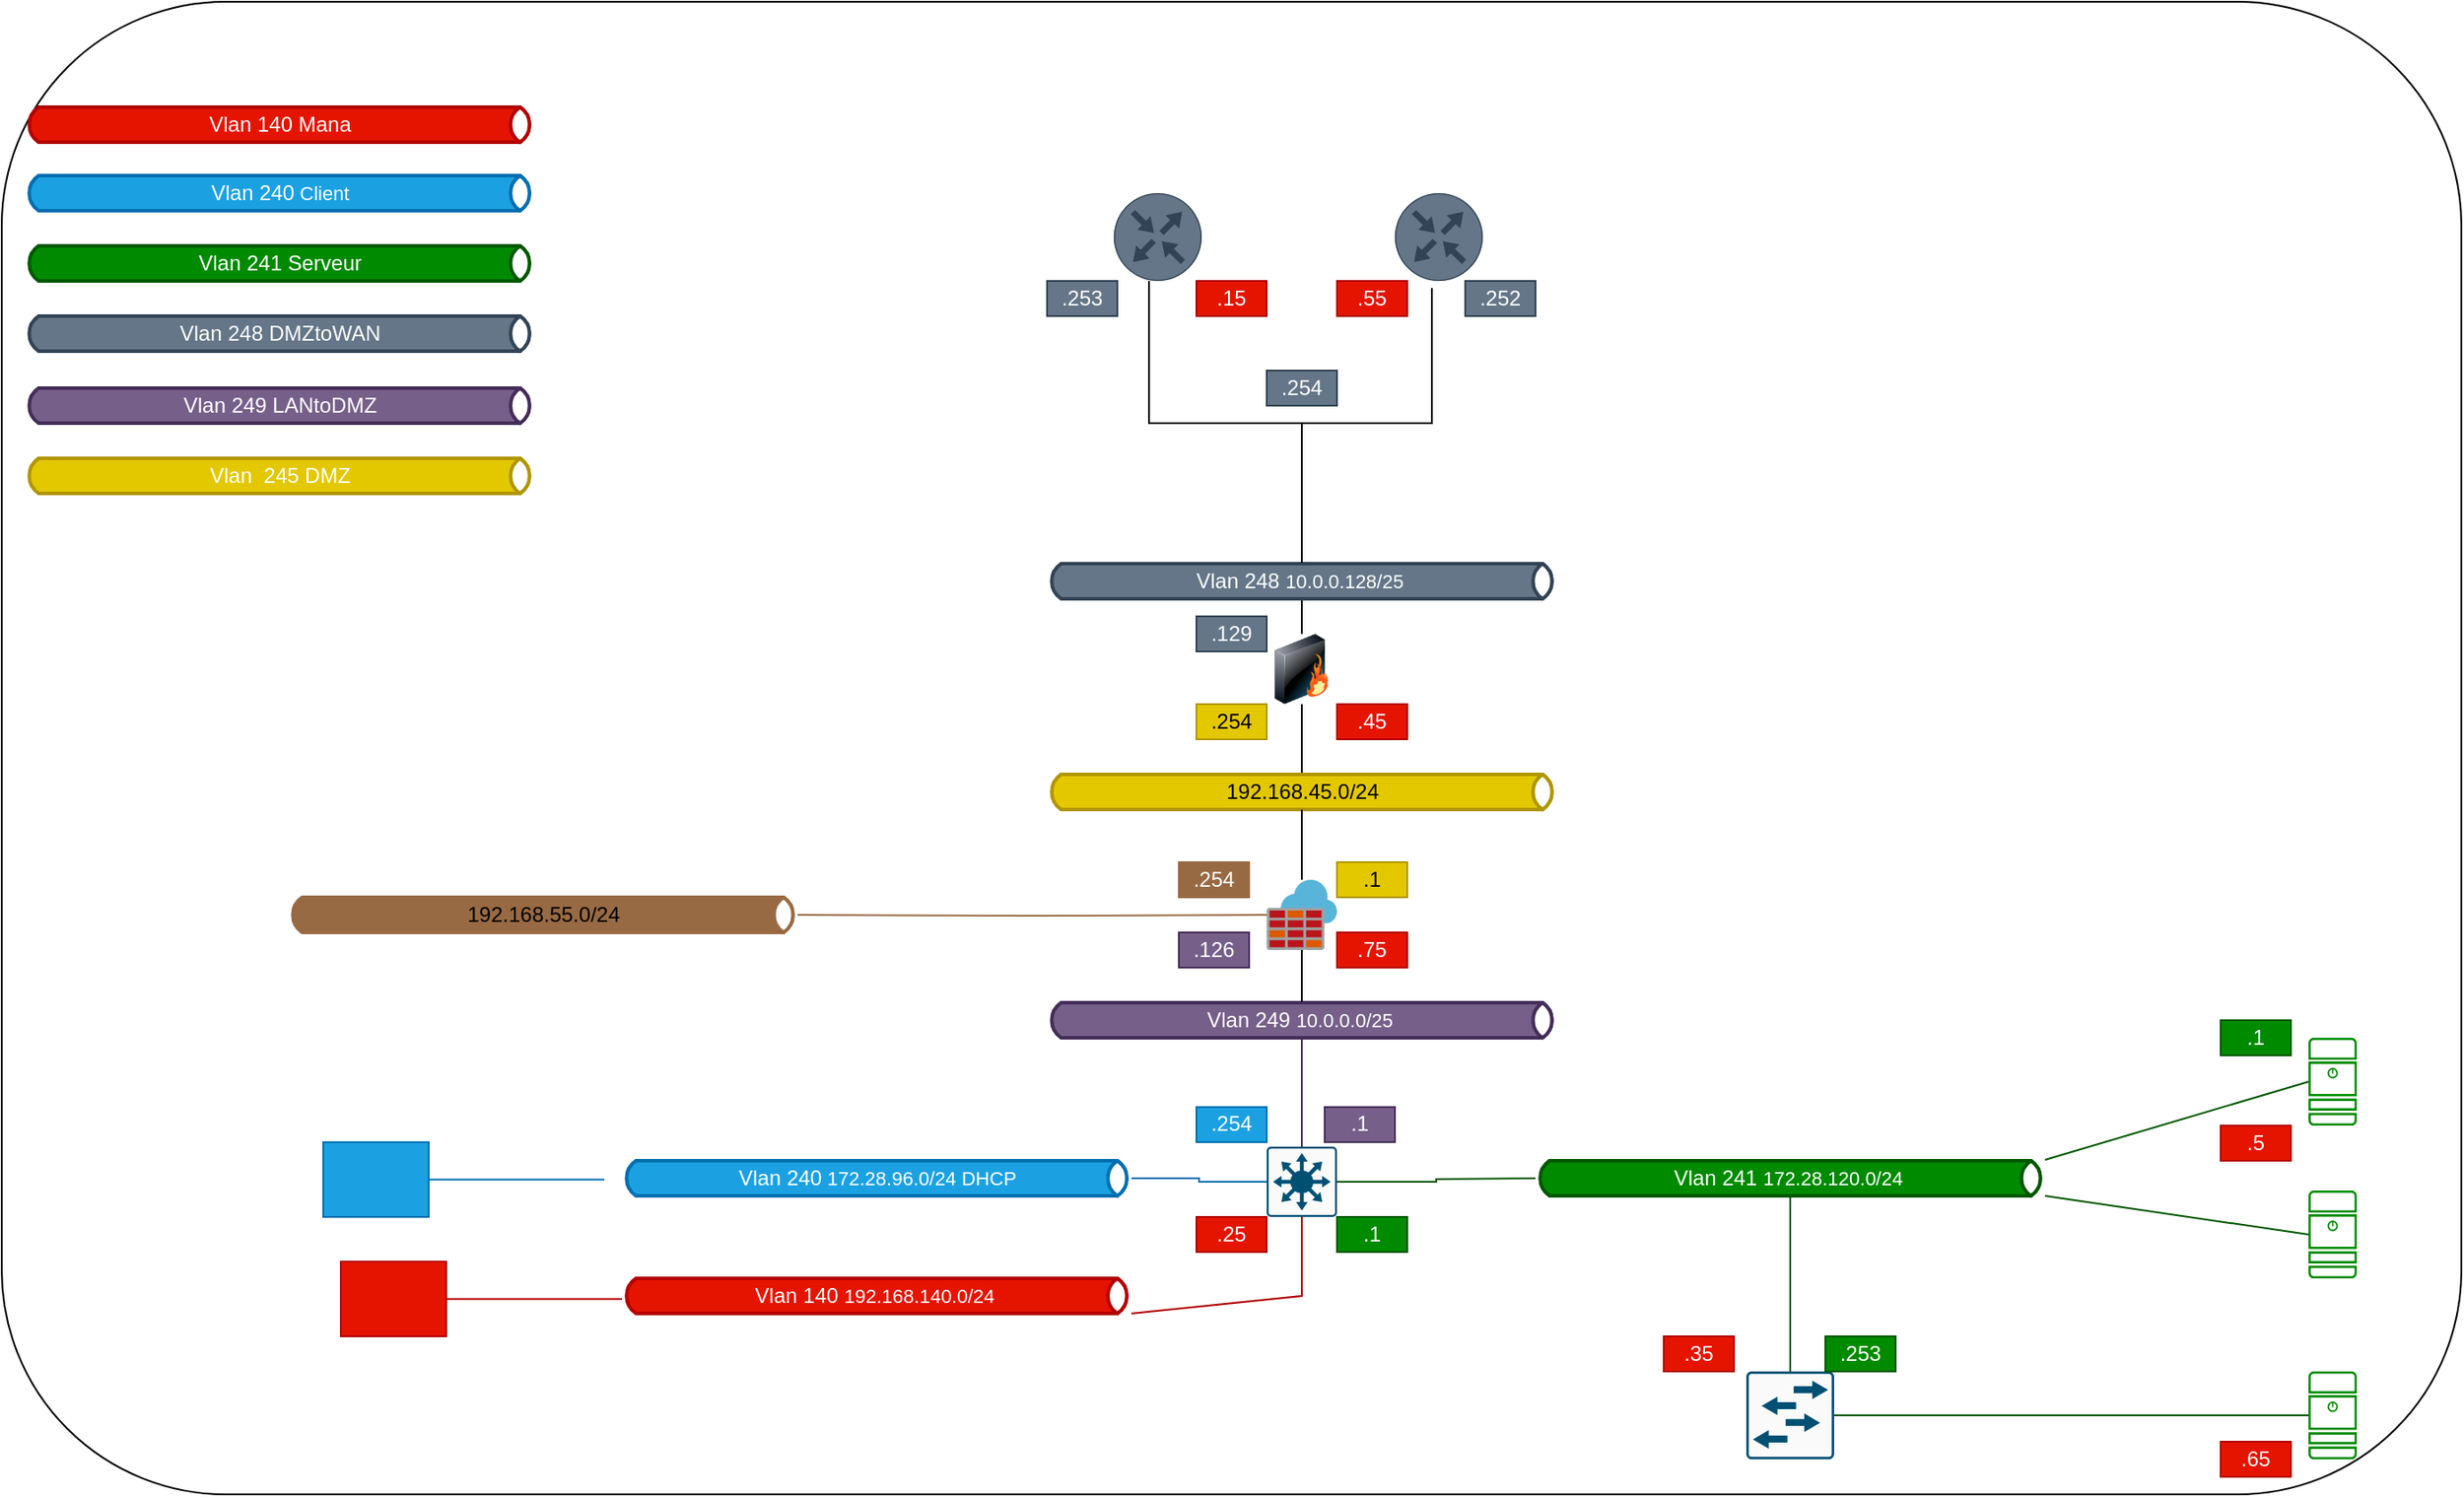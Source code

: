 <mxfile version="28.2.5">
  <diagram name="Page-1" id="fflIQQpTYrM3X1x5JRc0">
    <mxGraphModel dx="2199" dy="1337" grid="1" gridSize="10" guides="1" tooltips="1" connect="1" arrows="1" fold="1" page="1" pageScale="1" pageWidth="413" pageHeight="583" math="0" shadow="0">
      <root>
        <mxCell id="0" />
        <mxCell id="1" parent="0" />
        <mxCell id="ml21YmN0sPayiZwg91VS-5" value="" style="rounded=1;whiteSpace=wrap;html=1;movable=0;resizable=0;rotatable=0;deletable=0;editable=0;locked=1;connectable=0;" parent="1" vertex="1">
          <mxGeometry x="-533" y="-400" width="1400" height="850" as="geometry" />
        </mxCell>
        <mxCell id="pyu1rjhyokUZVvccA6zp-16" style="edgeStyle=orthogonalEdgeStyle;rounded=0;orthogonalLoop=1;jettySize=auto;html=1;fillColor=#76608a;strokeColor=#432D57;endArrow=none;endFill=0;" parent="1" source="pyu1rjhyokUZVvccA6zp-1" target="pyu1rjhyokUZVvccA6zp-15" edge="1">
          <mxGeometry relative="1" as="geometry" />
        </mxCell>
        <mxCell id="pyu1rjhyokUZVvccA6zp-1" value="" style="sketch=0;points=[[0.015,0.015,0],[0.985,0.015,0],[0.985,0.985,0],[0.015,0.985,0],[0.25,0,0],[0.5,0,0],[0.75,0,0],[1,0.25,0],[1,0.5,0],[1,0.75,0],[0.75,1,0],[0.5,1,0],[0.25,1,0],[0,0.75,0],[0,0.5,0],[0,0.25,0]];verticalLabelPosition=bottom;html=1;verticalAlign=top;aspect=fixed;align=center;pointerEvents=1;shape=mxgraph.cisco19.rect;prIcon=l3_switch;fillColor=#FAFAFA;strokeColor=#005073;movable=1;resizable=1;rotatable=1;deletable=1;editable=1;locked=0;connectable=1;" parent="1" vertex="1">
          <mxGeometry x="187" y="252" width="40" height="40" as="geometry" />
        </mxCell>
        <mxCell id="pyu1rjhyokUZVvccA6zp-2" value="&lt;div data-contents=&quot;true&quot; align=&quot;center&quot;&gt;&lt;div class=&quot;&quot; data-block=&quot;true&quot; data-editor=&quot;eshlh&quot; data-offset-key=&quot;1rqa5-0-0&quot;&gt;&lt;blockquote data-offset-key=&quot;1rqa5-0-0&quot; class=&quot;public-DraftStyleDefault-block public-DraftStyleDefault-ltr&quot;&gt;&lt;span data-offset-key=&quot;1rqa5-0-0&quot;&gt;&lt;/span&gt;Vlan 240&lt;font style=&quot;font-size: 11px;&quot;&gt;&lt;span data-offset-key=&quot;1pts3-0-0&quot;&gt;&lt;span data-text=&quot;true&quot;&gt;&amp;nbsp;172.28.96.0/24 DHCP&lt;/span&gt;&lt;/span&gt;&lt;/font&gt;&lt;/blockquote&gt;&lt;/div&gt;&lt;/div&gt;" style="html=1;outlineConnect=0;fillColor=#1ba1e2;strokeColor=#006EAF;gradientDirection=north;strokeWidth=2;shape=mxgraph.networks.bus;gradientColor=none;gradientDirection=north;fontColor=#ffffff;perimeter=backbonePerimeter;backboneSize=20;" parent="1" vertex="1">
          <mxGeometry x="-180" y="260" width="290" height="20" as="geometry" />
        </mxCell>
        <mxCell id="pyu1rjhyokUZVvccA6zp-23" style="edgeStyle=orthogonalEdgeStyle;rounded=0;orthogonalLoop=1;jettySize=auto;html=1;fillColor=#1ba1e2;strokeColor=#006EAF;endArrow=none;endFill=0;" parent="1" source="pyu1rjhyokUZVvccA6zp-3" edge="1">
          <mxGeometry relative="1" as="geometry">
            <mxPoint x="-190" y="270.71" as="targetPoint" />
          </mxGeometry>
        </mxCell>
        <mxCell id="pyu1rjhyokUZVvccA6zp-3" value="" style="shape=mxgraph.networks2.icon;aspect=fixed;fillColor=#1ba1e2;strokeColor=#006EAF;network2IconShadow=1;network2bgFillColor=none;labelPosition=center;verticalLabelPosition=bottom;align=center;verticalAlign=top;network2Icon=mxgraph.networks2.pc;network2IconYOffset=-0.059;network2IconW=1.0;network2IconH=0.71;movable=1;resizable=1;rotatable=1;deletable=1;editable=1;locked=0;connectable=1;fontColor=#ffffff;" parent="1" vertex="1">
          <mxGeometry x="-350" y="249.42" width="60" height="42.58" as="geometry" />
        </mxCell>
        <mxCell id="pyu1rjhyokUZVvccA6zp-8" value="&lt;div data-contents=&quot;true&quot; align=&quot;center&quot;&gt;&lt;div class=&quot;&quot; data-block=&quot;true&quot; data-editor=&quot;eshlh&quot; data-offset-key=&quot;1rqa5-0-0&quot;&gt;&lt;blockquote data-offset-key=&quot;1rqa5-0-0&quot; class=&quot;public-DraftStyleDefault-block public-DraftStyleDefault-ltr&quot;&gt;&lt;span data-offset-key=&quot;1rqa5-0-0&quot;&gt;&lt;/span&gt;Vlan 241&amp;nbsp;&lt;font style=&quot;font-size: 11px;&quot;&gt;&lt;span data-offset-key=&quot;1pts3-0-0&quot;&gt;&lt;span data-text=&quot;true&quot;&gt;172.28.120.0/24&amp;nbsp;&lt;/span&gt;&lt;/span&gt;&lt;/font&gt;&lt;/blockquote&gt;&lt;/div&gt;&lt;/div&gt;" style="html=1;outlineConnect=0;fillColor=#008a00;strokeColor=#005700;gradientDirection=north;strokeWidth=2;shape=mxgraph.networks.bus;gradientDirection=north;fontColor=#ffffff;perimeter=backbonePerimeter;backboneSize=20;" parent="1" vertex="1">
          <mxGeometry x="340" y="260" width="290" height="20" as="geometry" />
        </mxCell>
        <mxCell id="pyu1rjhyokUZVvccA6zp-9" value="&lt;div data-contents=&quot;true&quot; align=&quot;center&quot;&gt;&lt;div class=&quot;&quot; data-block=&quot;true&quot; data-editor=&quot;eshlh&quot; data-offset-key=&quot;1rqa5-0-0&quot;&gt;&lt;blockquote data-offset-key=&quot;1rqa5-0-0&quot; class=&quot;public-DraftStyleDefault-block public-DraftStyleDefault-ltr&quot;&gt;&lt;span data-offset-key=&quot;1rqa5-0-0&quot;&gt;&lt;/span&gt;Vlan 140&amp;nbsp;&lt;font style=&quot;font-size: 11px;&quot;&gt;&lt;span data-offset-key=&quot;1pts3-0-0&quot;&gt;&lt;span data-text=&quot;true&quot;&gt;192.168.140.0/24&amp;nbsp;&lt;/span&gt;&lt;/span&gt;&lt;/font&gt;&lt;/blockquote&gt;&lt;/div&gt;&lt;/div&gt;" style="html=1;outlineConnect=0;fillColor=#e51400;strokeColor=#B20000;gradientDirection=north;strokeWidth=2;shape=mxgraph.networks.bus;gradientDirection=north;fontColor=#ffffff;perimeter=backbonePerimeter;backboneSize=20;" parent="1" vertex="1">
          <mxGeometry x="-180" y="327" width="290" height="20" as="geometry" />
        </mxCell>
        <mxCell id="pyu1rjhyokUZVvccA6zp-10" style="edgeStyle=orthogonalEdgeStyle;rounded=0;orthogonalLoop=1;jettySize=auto;html=1;entryX=0.5;entryY=1;entryDx=0;entryDy=0;entryPerimeter=0;fillColor=#e51400;strokeColor=#B20000;endArrow=none;endFill=0;" parent="1" source="pyu1rjhyokUZVvccA6zp-9" target="pyu1rjhyokUZVvccA6zp-1" edge="1">
          <mxGeometry relative="1" as="geometry" />
        </mxCell>
        <mxCell id="pyu1rjhyokUZVvccA6zp-13" style="edgeStyle=orthogonalEdgeStyle;rounded=0;orthogonalLoop=1;jettySize=auto;html=1;entryX=1;entryY=0.5;entryDx=0;entryDy=0;entryPerimeter=0;fillColor=#008a00;strokeColor=#005700;endArrow=none;endFill=0;" parent="1" target="pyu1rjhyokUZVvccA6zp-1" edge="1">
          <mxGeometry relative="1" as="geometry">
            <mxPoint x="340" y="270" as="sourcePoint" />
          </mxGeometry>
        </mxCell>
        <mxCell id="pyu1rjhyokUZVvccA6zp-14" style="edgeStyle=orthogonalEdgeStyle;rounded=0;orthogonalLoop=1;jettySize=auto;html=1;entryX=0;entryY=0.5;entryDx=0;entryDy=0;entryPerimeter=0;fillColor=#1ba1e2;strokeColor=#006EAF;endArrow=none;endFill=0;exitX=1;exitY=0.5;exitDx=0;exitDy=0;exitPerimeter=0;" parent="1" source="pyu1rjhyokUZVvccA6zp-2" target="pyu1rjhyokUZVvccA6zp-1" edge="1">
          <mxGeometry relative="1" as="geometry" />
        </mxCell>
        <mxCell id="pyu1rjhyokUZVvccA6zp-15" value="&lt;div data-contents=&quot;true&quot; align=&quot;center&quot;&gt;&lt;div class=&quot;&quot; data-block=&quot;true&quot; data-editor=&quot;eshlh&quot; data-offset-key=&quot;1rqa5-0-0&quot;&gt;&lt;blockquote data-offset-key=&quot;1rqa5-0-0&quot; class=&quot;public-DraftStyleDefault-block public-DraftStyleDefault-ltr&quot;&gt;&lt;span data-offset-key=&quot;1rqa5-0-0&quot;&gt;&lt;/span&gt;Vlan 249&amp;nbsp;&lt;font style=&quot;font-size: 11px;&quot;&gt;&lt;span data-offset-key=&quot;1pts3-0-0&quot;&gt;&lt;span data-text=&quot;true&quot;&gt;10.0.0.0/25&amp;nbsp;&lt;/span&gt;&lt;/span&gt;&lt;/font&gt;&lt;/blockquote&gt;&lt;/div&gt;&lt;/div&gt;" style="html=1;outlineConnect=0;fillColor=#76608a;strokeColor=#432D57;gradientDirection=north;strokeWidth=2;shape=mxgraph.networks.bus;gradientDirection=north;fontColor=#ffffff;perimeter=backbonePerimeter;backboneSize=20;" parent="1" vertex="1">
          <mxGeometry x="62" y="170" width="290" height="20" as="geometry" />
        </mxCell>
        <mxCell id="pyu1rjhyokUZVvccA6zp-22" style="edgeStyle=orthogonalEdgeStyle;rounded=0;orthogonalLoop=1;jettySize=auto;html=1;endArrow=none;endFill=0;" parent="1" source="pyu1rjhyokUZVvccA6zp-17" target="pyu1rjhyokUZVvccA6zp-20" edge="1">
          <mxGeometry relative="1" as="geometry" />
        </mxCell>
        <mxCell id="pyu1rjhyokUZVvccA6zp-17" value="" style="image;html=1;image=img/lib/clip_art/networking/Firewall_128x128.png;movable=1;resizable=1;rotatable=1;deletable=1;editable=1;locked=0;connectable=1;" parent="1" vertex="1">
          <mxGeometry x="177" y="-40" width="60" height="40" as="geometry" />
        </mxCell>
        <mxCell id="YpFHt7UzIiXQDVgsjooq-3" style="edgeStyle=orthogonalEdgeStyle;rounded=0;orthogonalLoop=1;jettySize=auto;html=1;endArrow=none;endFill=0;" parent="1" source="pyu1rjhyokUZVvccA6zp-19" target="pyu1rjhyokUZVvccA6zp-17" edge="1">
          <mxGeometry relative="1" as="geometry" />
        </mxCell>
        <mxCell id="pyu1rjhyokUZVvccA6zp-19" value="192.168.45.0/24" style="html=1;outlineConnect=0;fillColor=#e3c800;strokeColor=#B09500;gradientDirection=north;strokeWidth=2;shape=mxgraph.networks.bus;gradientDirection=north;fontColor=#000000;perimeter=backbonePerimeter;backboneSize=20;" parent="1" vertex="1">
          <mxGeometry x="62" y="40" width="290" height="20" as="geometry" />
        </mxCell>
        <mxCell id="pyu1rjhyokUZVvccA6zp-26" style="edgeStyle=orthogonalEdgeStyle;rounded=0;orthogonalLoop=1;jettySize=auto;html=1;endArrow=none;endFill=0;" parent="1" source="pyu1rjhyokUZVvccA6zp-20" target="pyu1rjhyokUZVvccA6zp-24" edge="1">
          <mxGeometry relative="1" as="geometry">
            <Array as="points">
              <mxPoint x="207" y="-160" />
              <mxPoint x="120" y="-160" />
            </Array>
          </mxGeometry>
        </mxCell>
        <mxCell id="pyu1rjhyokUZVvccA6zp-20" value="&lt;div data-contents=&quot;true&quot; align=&quot;center&quot;&gt;&lt;div class=&quot;&quot; data-block=&quot;true&quot; data-editor=&quot;eshlh&quot; data-offset-key=&quot;1rqa5-0-0&quot;&gt;&lt;blockquote data-offset-key=&quot;1rqa5-0-0&quot; class=&quot;public-DraftStyleDefault-block public-DraftStyleDefault-ltr&quot;&gt;&lt;span data-offset-key=&quot;1rqa5-0-0&quot;&gt;&lt;/span&gt;Vlan 248&amp;nbsp;&lt;font style=&quot;font-size: 11px;&quot;&gt;&lt;span data-offset-key=&quot;1pts3-0-0&quot;&gt;&lt;span data-text=&quot;true&quot;&gt;10.0.0.128/25&amp;nbsp;&lt;/span&gt;&lt;/span&gt;&lt;/font&gt;&lt;/blockquote&gt;&lt;/div&gt;&lt;/div&gt;" style="html=1;outlineConnect=0;fillColor=#647687;strokeColor=#314354;gradientDirection=north;strokeWidth=2;shape=mxgraph.networks.bus;gradientDirection=north;fontColor=#ffffff;perimeter=backbonePerimeter;backboneSize=20;" parent="1" vertex="1">
          <mxGeometry x="62" y="-80" width="290" height="20" as="geometry" />
        </mxCell>
        <mxCell id="pyu1rjhyokUZVvccA6zp-24" value="" style="sketch=0;points=[[0.5,0,0],[1,0.5,0],[0.5,1,0],[0,0.5,0],[0.145,0.145,0],[0.856,0.145,0],[0.855,0.856,0],[0.145,0.855,0]];verticalLabelPosition=bottom;html=1;verticalAlign=top;aspect=fixed;align=center;pointerEvents=1;shape=mxgraph.cisco19.rect;prIcon=router;fillColor=#647687;strokeColor=#314354;fontColor=#ffffff;movable=1;resizable=1;rotatable=1;deletable=1;editable=1;locked=0;connectable=1;" parent="1" vertex="1">
          <mxGeometry x="100" y="-291" width="50" height="50" as="geometry" />
        </mxCell>
        <mxCell id="pyu1rjhyokUZVvccA6zp-27" style="edgeStyle=orthogonalEdgeStyle;rounded=0;orthogonalLoop=1;jettySize=auto;html=1;entryX=0.88;entryY=1.08;entryDx=0;entryDy=0;entryPerimeter=0;startArrow=none;startFill=0;endArrow=none;endFill=0;" parent="1" source="pyu1rjhyokUZVvccA6zp-20" edge="1">
          <mxGeometry relative="1" as="geometry">
            <mxPoint x="281" y="-237" as="targetPoint" />
            <Array as="points">
              <mxPoint x="207" y="-160" />
              <mxPoint x="281" y="-160" />
            </Array>
          </mxGeometry>
        </mxCell>
        <mxCell id="pyu1rjhyokUZVvccA6zp-28" value="" style="sketch=0;points=[[0.5,0,0],[1,0.5,0],[0.5,1,0],[0,0.5,0],[0.145,0.145,0],[0.856,0.145,0],[0.855,0.856,0],[0.145,0.855,0]];verticalLabelPosition=bottom;html=1;verticalAlign=top;aspect=fixed;align=center;pointerEvents=1;shape=mxgraph.cisco19.rect;prIcon=router;fillColor=#647687;strokeColor=#314354;fontColor=#ffffff;movable=1;resizable=1;rotatable=1;deletable=1;editable=1;locked=0;connectable=1;" parent="1" vertex="1">
          <mxGeometry x="260" y="-291" width="50" height="50" as="geometry" />
        </mxCell>
        <mxCell id="pyu1rjhyokUZVvccA6zp-30" value=".1" style="rounded=0;whiteSpace=wrap;html=1;fillColor=#76608a;fontColor=#ffffff;strokeColor=#432D57;" parent="1" vertex="1">
          <mxGeometry x="220" y="229.42" width="40" height="20" as="geometry" />
        </mxCell>
        <mxCell id="pyu1rjhyokUZVvccA6zp-31" value=".126" style="rounded=0;whiteSpace=wrap;html=1;fillColor=#76608a;fontColor=#ffffff;strokeColor=#432D57;" parent="1" vertex="1">
          <mxGeometry x="137" y="130" width="40" height="20" as="geometry" />
        </mxCell>
        <mxCell id="pyu1rjhyokUZVvccA6zp-32" value="&lt;div&gt;.254&lt;/div&gt;" style="rounded=0;whiteSpace=wrap;html=1;fillColor=#647687;fontColor=#ffffff;strokeColor=#314354;" parent="1" vertex="1">
          <mxGeometry x="187" y="-190" width="40" height="20" as="geometry" />
        </mxCell>
        <mxCell id="pyu1rjhyokUZVvccA6zp-33" value=".253" style="rounded=0;whiteSpace=wrap;html=1;fillColor=#647687;fontColor=#ffffff;strokeColor=#314354;" parent="1" vertex="1">
          <mxGeometry x="62" y="-241" width="40" height="20" as="geometry" />
        </mxCell>
        <mxCell id="pyu1rjhyokUZVvccA6zp-34" value=".252" style="rounded=0;whiteSpace=wrap;html=1;fillColor=#647687;fontColor=#ffffff;strokeColor=#314354;" parent="1" vertex="1">
          <mxGeometry x="300" y="-241" width="40" height="20" as="geometry" />
        </mxCell>
        <mxCell id="pyu1rjhyokUZVvccA6zp-35" value=".129" style="rounded=0;whiteSpace=wrap;html=1;fillColor=#647687;fontColor=#ffffff;strokeColor=#314354;" parent="1" vertex="1">
          <mxGeometry x="147" y="-50" width="40" height="20" as="geometry" />
        </mxCell>
        <mxCell id="pyu1rjhyokUZVvccA6zp-36" value=".254" style="rounded=0;whiteSpace=wrap;html=1;fillColor=#e3c800;fontColor=#000000;strokeColor=#B09500;" parent="1" vertex="1">
          <mxGeometry x="147" width="40" height="20" as="geometry" />
        </mxCell>
        <mxCell id="pyu1rjhyokUZVvccA6zp-37" value=".254" style="rounded=0;whiteSpace=wrap;html=1;fillColor=#1ba1e2;fontColor=#ffffff;strokeColor=#006EAF;" parent="1" vertex="1">
          <mxGeometry x="147" y="229.42" width="40" height="20" as="geometry" />
        </mxCell>
        <mxCell id="pyu1rjhyokUZVvccA6zp-38" value=".1" style="rounded=0;whiteSpace=wrap;html=1;fillColor=#008a00;fontColor=#ffffff;strokeColor=#005700;" parent="1" vertex="1">
          <mxGeometry x="227" y="292" width="40" height="20" as="geometry" />
        </mxCell>
        <mxCell id="pyu1rjhyokUZVvccA6zp-39" value=".25" style="rounded=0;whiteSpace=wrap;html=1;fillColor=#e51400;fontColor=#ffffff;strokeColor=#B20000;" parent="1" vertex="1">
          <mxGeometry x="147" y="292" width="40" height="20" as="geometry" />
        </mxCell>
        <mxCell id="pyu1rjhyokUZVvccA6zp-40" value="" style="sketch=0;points=[[0.015,0.015,0],[0.985,0.015,0],[0.985,0.985,0],[0.015,0.985,0],[0.25,0,0],[0.5,0,0],[0.75,0,0],[1,0.25,0],[1,0.5,0],[1,0.75,0],[0.75,1,0],[0.5,1,0],[0.25,1,0],[0,0.75,0],[0,0.5,0],[0,0.25,0]];verticalLabelPosition=bottom;html=1;verticalAlign=top;aspect=fixed;align=center;pointerEvents=1;shape=mxgraph.cisco19.server;fillColor=#008a00;strokeColor=#005700;strokeWidth=9;fontColor=#ffffff;movable=1;resizable=1;rotatable=1;deletable=1;editable=1;locked=0;connectable=1;" parent="1" vertex="1">
          <mxGeometry x="780" y="190" width="27.5" height="50" as="geometry" />
        </mxCell>
        <mxCell id="pyu1rjhyokUZVvccA6zp-41" value="" style="sketch=0;points=[[0.015,0.015,0],[0.985,0.015,0],[0.985,0.985,0],[0.015,0.985,0],[0.25,0,0],[0.5,0,0],[0.75,0,0],[1,0.25,0],[1,0.5,0],[1,0.75,0],[0.75,1,0],[0.5,1,0],[0.25,1,0],[0,0.75,0],[0,0.5,0],[0,0.25,0]];verticalLabelPosition=bottom;html=1;verticalAlign=top;aspect=fixed;align=center;pointerEvents=1;shape=mxgraph.cisco19.server;fillColor=#008a00;strokeColor=#005700;strokeWidth=9;fontColor=#ffffff;movable=1;resizable=1;rotatable=1;deletable=1;editable=1;locked=0;connectable=1;" parent="1" vertex="1">
          <mxGeometry x="780" y="277" width="27.5" height="50" as="geometry" />
        </mxCell>
        <mxCell id="pyu1rjhyokUZVvccA6zp-45" value="" style="endArrow=none;html=1;rounded=0;exitX=0;exitY=0.5;exitDx=0;exitDy=0;exitPerimeter=0;fillColor=#008a00;strokeColor=#005700;endFill=0;" parent="1" source="pyu1rjhyokUZVvccA6zp-40" target="pyu1rjhyokUZVvccA6zp-8" edge="1">
          <mxGeometry width="50" height="50" relative="1" as="geometry">
            <mxPoint x="370" y="270" as="sourcePoint" />
            <mxPoint x="420" y="220" as="targetPoint" />
          </mxGeometry>
        </mxCell>
        <mxCell id="pyu1rjhyokUZVvccA6zp-46" value="" style="endArrow=none;html=1;rounded=0;exitX=0;exitY=0.5;exitDx=0;exitDy=0;exitPerimeter=0;fillColor=#008a00;strokeColor=#005700;endFill=0;" parent="1" source="pyu1rjhyokUZVvccA6zp-41" target="pyu1rjhyokUZVvccA6zp-8" edge="1">
          <mxGeometry width="50" height="50" relative="1" as="geometry">
            <mxPoint x="830" y="320" as="sourcePoint" />
            <mxPoint x="680" y="365" as="targetPoint" />
          </mxGeometry>
        </mxCell>
        <mxCell id="pyu1rjhyokUZVvccA6zp-49" style="edgeStyle=orthogonalEdgeStyle;rounded=0;orthogonalLoop=1;jettySize=auto;html=1;fillColor=#008a00;strokeColor=#005700;endArrow=none;endFill=0;" parent="1" source="pyu1rjhyokUZVvccA6zp-47" target="pyu1rjhyokUZVvccA6zp-8" edge="1">
          <mxGeometry relative="1" as="geometry" />
        </mxCell>
        <mxCell id="pyu1rjhyokUZVvccA6zp-47" value="" style="sketch=0;points=[[0.015,0.015,0],[0.985,0.015,0],[0.985,0.985,0],[0.015,0.985,0],[0.25,0,0],[0.5,0,0],[0.75,0,0],[1,0.25,0],[1,0.5,0],[1,0.75,0],[0.75,1,0],[0.5,1,0],[0.25,1,0],[0,0.75,0],[0,0.5,0],[0,0.25,0]];verticalLabelPosition=bottom;html=1;verticalAlign=top;aspect=fixed;align=center;pointerEvents=1;shape=mxgraph.cisco19.rect;prIcon=l2_switch;fillColor=#FAFAFA;strokeColor=#005073;movable=1;resizable=1;rotatable=1;deletable=1;editable=1;locked=0;connectable=1;" parent="1" vertex="1">
          <mxGeometry x="460" y="380" width="50" height="50" as="geometry" />
        </mxCell>
        <mxCell id="pyu1rjhyokUZVvccA6zp-51" value="" style="sketch=0;points=[[0.015,0.015,0],[0.985,0.015,0],[0.985,0.985,0],[0.015,0.985,0],[0.25,0,0],[0.5,0,0],[0.75,0,0],[1,0.25,0],[1,0.5,0],[1,0.75,0],[0.75,1,0],[0.5,1,0],[0.25,1,0],[0,0.75,0],[0,0.5,0],[0,0.25,0]];verticalLabelPosition=bottom;html=1;verticalAlign=top;aspect=fixed;align=center;pointerEvents=1;shape=mxgraph.cisco19.server;fillColor=#008a00;strokeColor=#005700;strokeWidth=9;fontColor=#ffffff;movable=1;resizable=1;rotatable=1;deletable=1;editable=1;locked=0;connectable=1;" parent="1" vertex="1">
          <mxGeometry x="780" y="380" width="27.5" height="50" as="geometry" />
        </mxCell>
        <mxCell id="pyu1rjhyokUZVvccA6zp-56" style="edgeStyle=orthogonalEdgeStyle;rounded=0;orthogonalLoop=1;jettySize=auto;html=1;entryX=1;entryY=0.5;entryDx=0;entryDy=0;entryPerimeter=0;fillColor=#008a00;strokeColor=#005700;endArrow=none;endFill=0;" parent="1" source="pyu1rjhyokUZVvccA6zp-51" target="pyu1rjhyokUZVvccA6zp-47" edge="1">
          <mxGeometry relative="1" as="geometry" />
        </mxCell>
        <mxCell id="pyu1rjhyokUZVvccA6zp-57" value=".253" style="rounded=0;whiteSpace=wrap;html=1;fillColor=#008a00;fontColor=#ffffff;strokeColor=#005700;" parent="1" vertex="1">
          <mxGeometry x="505" y="360" width="40" height="20" as="geometry" />
        </mxCell>
        <mxCell id="pyu1rjhyokUZVvccA6zp-58" value=".1" style="rounded=0;whiteSpace=wrap;html=1;fillColor=#008a00;fontColor=#ffffff;strokeColor=#005700;" parent="1" vertex="1">
          <mxGeometry x="730" y="180" width="40" height="20" as="geometry" />
        </mxCell>
        <mxCell id="pyu1rjhyokUZVvccA6zp-59" value="&lt;div&gt;.35&lt;/div&gt;" style="rounded=0;whiteSpace=wrap;html=1;fillColor=#e51400;fontColor=#ffffff;strokeColor=#B20000;" parent="1" vertex="1">
          <mxGeometry x="413" y="360" width="40" height="20" as="geometry" />
        </mxCell>
        <mxCell id="pyu1rjhyokUZVvccA6zp-60" value=".5" style="rounded=0;whiteSpace=wrap;html=1;fillColor=#e51400;fontColor=#ffffff;strokeColor=#B20000;" parent="1" vertex="1">
          <mxGeometry x="730" y="240" width="40" height="20" as="geometry" />
        </mxCell>
        <mxCell id="pyu1rjhyokUZVvccA6zp-61" value=".15" style="rounded=0;whiteSpace=wrap;html=1;fillColor=#e51400;fontColor=#ffffff;strokeColor=#B20000;" parent="1" vertex="1">
          <mxGeometry x="147" y="-241" width="40" height="20" as="geometry" />
        </mxCell>
        <mxCell id="pyu1rjhyokUZVvccA6zp-62" value=".55" style="rounded=0;whiteSpace=wrap;html=1;fillColor=#e51400;fontColor=#ffffff;strokeColor=#B20000;" parent="1" vertex="1">
          <mxGeometry x="227" y="-241" width="40" height="20" as="geometry" />
        </mxCell>
        <mxCell id="pyu1rjhyokUZVvccA6zp-63" value=".45" style="rounded=0;whiteSpace=wrap;html=1;fillColor=#e51400;fontColor=#ffffff;strokeColor=#B20000;" parent="1" vertex="1">
          <mxGeometry x="227" width="40" height="20" as="geometry" />
        </mxCell>
        <mxCell id="pyu1rjhyokUZVvccA6zp-67" value="&lt;div data-contents=&quot;true&quot; align=&quot;center&quot;&gt;&lt;div class=&quot;&quot; data-block=&quot;true&quot; data-editor=&quot;eshlh&quot; data-offset-key=&quot;1rqa5-0-0&quot;&gt;&lt;blockquote data-offset-key=&quot;1rqa5-0-0&quot; class=&quot;public-DraftStyleDefault-block public-DraftStyleDefault-ltr&quot;&gt;&lt;span data-offset-key=&quot;1rqa5-0-0&quot;&gt;&lt;/span&gt;Vlan 240&lt;font style=&quot;font-size: 11px;&quot;&gt;&lt;span data-offset-key=&quot;1pts3-0-0&quot;&gt;&lt;span data-text=&quot;true&quot;&gt;&amp;nbsp;Client&lt;/span&gt;&lt;/span&gt;&lt;/font&gt;&lt;/blockquote&gt;&lt;/div&gt;&lt;/div&gt;" style="html=1;outlineConnect=0;fillColor=#1ba1e2;strokeColor=#006EAF;gradientDirection=north;strokeWidth=2;shape=mxgraph.networks.bus;gradientColor=none;gradientDirection=north;fontColor=#ffffff;perimeter=backbonePerimeter;backboneSize=20;" parent="1" vertex="1">
          <mxGeometry x="-520" y="-301" width="290" height="20" as="geometry" />
        </mxCell>
        <mxCell id="pyu1rjhyokUZVvccA6zp-68" value="&lt;div data-contents=&quot;true&quot; align=&quot;center&quot;&gt;&lt;div class=&quot;&quot; data-block=&quot;true&quot; data-editor=&quot;eshlh&quot; data-offset-key=&quot;1rqa5-0-0&quot;&gt;&lt;blockquote data-offset-key=&quot;1rqa5-0-0&quot; class=&quot;public-DraftStyleDefault-block public-DraftStyleDefault-ltr&quot;&gt;&lt;span data-offset-key=&quot;1rqa5-0-0&quot;&gt;&lt;/span&gt;Vlan 140 Mana&lt;/blockquote&gt;&lt;/div&gt;&lt;/div&gt;" style="html=1;outlineConnect=0;fillColor=#e51400;strokeColor=#B20000;gradientDirection=north;strokeWidth=2;shape=mxgraph.networks.bus;gradientDirection=north;fontColor=#ffffff;perimeter=backbonePerimeter;backboneSize=20;" parent="1" vertex="1">
          <mxGeometry x="-520" y="-340" width="290" height="20" as="geometry" />
        </mxCell>
        <mxCell id="pyu1rjhyokUZVvccA6zp-69" value="&lt;div data-contents=&quot;true&quot; align=&quot;center&quot;&gt;&lt;div class=&quot;&quot; data-block=&quot;true&quot; data-editor=&quot;eshlh&quot; data-offset-key=&quot;1rqa5-0-0&quot;&gt;&lt;blockquote data-offset-key=&quot;1rqa5-0-0&quot; class=&quot;public-DraftStyleDefault-block public-DraftStyleDefault-ltr&quot;&gt;&lt;span data-offset-key=&quot;1rqa5-0-0&quot;&gt;&lt;/span&gt;Vlan 241 Serveur&lt;/blockquote&gt;&lt;/div&gt;&lt;/div&gt;" style="html=1;outlineConnect=0;fillColor=#008a00;strokeColor=#005700;gradientDirection=north;strokeWidth=2;shape=mxgraph.networks.bus;gradientDirection=north;fontColor=#ffffff;perimeter=backbonePerimeter;backboneSize=20;" parent="1" vertex="1">
          <mxGeometry x="-520" y="-261" width="290" height="20" as="geometry" />
        </mxCell>
        <mxCell id="pyu1rjhyokUZVvccA6zp-70" value="&lt;div data-contents=&quot;true&quot; align=&quot;center&quot;&gt;&lt;div class=&quot;&quot; data-block=&quot;true&quot; data-editor=&quot;eshlh&quot; data-offset-key=&quot;1rqa5-0-0&quot;&gt;&lt;blockquote data-offset-key=&quot;1rqa5-0-0&quot; class=&quot;public-DraftStyleDefault-block public-DraftStyleDefault-ltr&quot;&gt;&lt;span data-offset-key=&quot;1rqa5-0-0&quot;&gt;&lt;/span&gt;Vlan 248 DMZtoWAN&lt;/blockquote&gt;&lt;/div&gt;&lt;/div&gt;" style="html=1;outlineConnect=0;fillColor=#647687;strokeColor=#314354;gradientDirection=north;strokeWidth=2;shape=mxgraph.networks.bus;gradientDirection=north;fontColor=#ffffff;perimeter=backbonePerimeter;backboneSize=20;" parent="1" vertex="1">
          <mxGeometry x="-520" y="-221" width="290" height="20" as="geometry" />
        </mxCell>
        <mxCell id="pyu1rjhyokUZVvccA6zp-71" value="&lt;div data-contents=&quot;true&quot; align=&quot;center&quot;&gt;&lt;div class=&quot;&quot; data-block=&quot;true&quot; data-editor=&quot;eshlh&quot; data-offset-key=&quot;1rqa5-0-0&quot;&gt;&lt;blockquote data-offset-key=&quot;1rqa5-0-0&quot; class=&quot;public-DraftStyleDefault-block public-DraftStyleDefault-ltr&quot;&gt;&lt;span data-offset-key=&quot;1rqa5-0-0&quot;&gt;&lt;/span&gt;Vlan 249 LANtoDMZ&lt;/blockquote&gt;&lt;/div&gt;&lt;/div&gt;" style="html=1;outlineConnect=0;fillColor=#76608a;strokeColor=#432D57;gradientDirection=north;strokeWidth=2;shape=mxgraph.networks.bus;gradientDirection=north;fontColor=#ffffff;perimeter=backbonePerimeter;backboneSize=20;" parent="1" vertex="1">
          <mxGeometry x="-520" y="-180" width="290" height="20" as="geometry" />
        </mxCell>
        <mxCell id="pyu1rjhyokUZVvccA6zp-72" value="&lt;span style=&quot;color: light-dark(rgb(255, 255, 255), rgb(237, 237, 237));&quot;&gt;V&lt;span style=&quot;color: rgb(255, 255, 255);&quot;&gt;lan&amp;nbsp; 245 DMZ&lt;/span&gt;&lt;/span&gt;" style="html=1;outlineConnect=0;fillColor=#e3c800;strokeColor=#B09500;gradientDirection=north;strokeWidth=2;shape=mxgraph.networks.bus;gradientDirection=north;fontColor=#000000;perimeter=backbonePerimeter;backboneSize=20;" parent="1" vertex="1">
          <mxGeometry x="-520" y="-140" width="290" height="20" as="geometry" />
        </mxCell>
        <mxCell id="YpFHt7UzIiXQDVgsjooq-1" value="&lt;div&gt;.65&lt;/div&gt;" style="rounded=0;whiteSpace=wrap;html=1;fillColor=#e51400;fontColor=#ffffff;strokeColor=#B20000;" parent="1" vertex="1">
          <mxGeometry x="730" y="420" width="40" height="20" as="geometry" />
        </mxCell>
        <mxCell id="YpFHt7UzIiXQDVgsjooq-11" style="edgeStyle=orthogonalEdgeStyle;rounded=0;orthogonalLoop=1;jettySize=auto;html=1;endArrow=none;endFill=0;" parent="1" source="YpFHt7UzIiXQDVgsjooq-10" target="pyu1rjhyokUZVvccA6zp-19" edge="1">
          <mxGeometry relative="1" as="geometry" />
        </mxCell>
        <mxCell id="YpFHt7UzIiXQDVgsjooq-13" value="&lt;div&gt;.75&lt;/div&gt;" style="rounded=0;whiteSpace=wrap;html=1;fillColor=#e51400;fontColor=#ffffff;strokeColor=#B20000;" parent="1" vertex="1">
          <mxGeometry x="227" y="130" width="40" height="20" as="geometry" />
        </mxCell>
        <mxCell id="YpFHt7UzIiXQDVgsjooq-15" value=".1" style="rounded=0;whiteSpace=wrap;html=1;fillColor=#e3c800;fontColor=#000000;strokeColor=#B09500;" parent="1" vertex="1">
          <mxGeometry x="227" y="90" width="40" height="20" as="geometry" />
        </mxCell>
        <mxCell id="ml21YmN0sPayiZwg91VS-3" style="edgeStyle=orthogonalEdgeStyle;rounded=0;orthogonalLoop=1;jettySize=auto;html=1;endArrow=none;endFill=0;" parent="1" source="YpFHt7UzIiXQDVgsjooq-10" target="pyu1rjhyokUZVvccA6zp-15" edge="1">
          <mxGeometry relative="1" as="geometry" />
        </mxCell>
        <mxCell id="YpFHt7UzIiXQDVgsjooq-10" value="" style="image;sketch=0;aspect=fixed;html=1;points=[];align=center;fontSize=12;image=img/lib/mscae/Azure_Firewall.svg;" parent="1" vertex="1">
          <mxGeometry x="187" y="100" width="40" height="40" as="geometry" />
        </mxCell>
        <mxCell id="ml21YmN0sPayiZwg91VS-7" style="edgeStyle=orthogonalEdgeStyle;rounded=0;orthogonalLoop=1;jettySize=auto;html=1;fillColor=#e51400;strokeColor=#B20000;endArrow=none;endFill=0;" parent="1" source="ml21YmN0sPayiZwg91VS-8" edge="1">
          <mxGeometry relative="1" as="geometry">
            <mxPoint x="-180" y="338.71" as="targetPoint" />
          </mxGeometry>
        </mxCell>
        <mxCell id="ml21YmN0sPayiZwg91VS-8" value="" style="shape=mxgraph.networks2.icon;aspect=fixed;fillColor=#e51400;strokeColor=#B20000;network2IconShadow=1;network2bgFillColor=none;labelPosition=center;verticalLabelPosition=bottom;align=center;verticalAlign=top;network2Icon=mxgraph.networks2.pc;network2IconYOffset=-0.059;network2IconW=1.0;network2IconH=0.71;movable=1;resizable=1;rotatable=1;deletable=1;editable=1;locked=0;connectable=1;fontColor=#ffffff;" parent="1" vertex="1">
          <mxGeometry x="-340" y="317.42" width="60" height="42.58" as="geometry" />
        </mxCell>
        <mxCell id="E-B0oR02z20YUoJKrJMo-2" style="edgeStyle=orthogonalEdgeStyle;rounded=0;orthogonalLoop=1;jettySize=auto;html=1;strokeColor=#986A44;endArrow=none;endFill=0;" edge="1" parent="1" target="YpFHt7UzIiXQDVgsjooq-10">
          <mxGeometry relative="1" as="geometry">
            <mxPoint x="-80" y="120" as="sourcePoint" />
          </mxGeometry>
        </mxCell>
        <mxCell id="E-B0oR02z20YUoJKrJMo-1" value="192.168.55.0/24" style="html=1;outlineConnect=0;fillColor=light-dark(#986a44, #675000);strokeColor=light-dark(#986a44, #8d7600);gradientDirection=north;strokeWidth=2;shape=mxgraph.networks.bus;gradientDirection=north;fontColor=#000000;perimeter=backbonePerimeter;backboneSize=20;" vertex="1" parent="1">
          <mxGeometry x="-370" y="110" width="290" height="20" as="geometry" />
        </mxCell>
        <mxCell id="E-B0oR02z20YUoJKrJMo-3" value=".254" style="rounded=0;whiteSpace=wrap;html=1;fillColor=#986A44;fontColor=#ffffff;strokeColor=light-dark(#986a44, #ededed);" vertex="1" parent="1">
          <mxGeometry x="137" y="90" width="40" height="20" as="geometry" />
        </mxCell>
      </root>
    </mxGraphModel>
  </diagram>
</mxfile>
